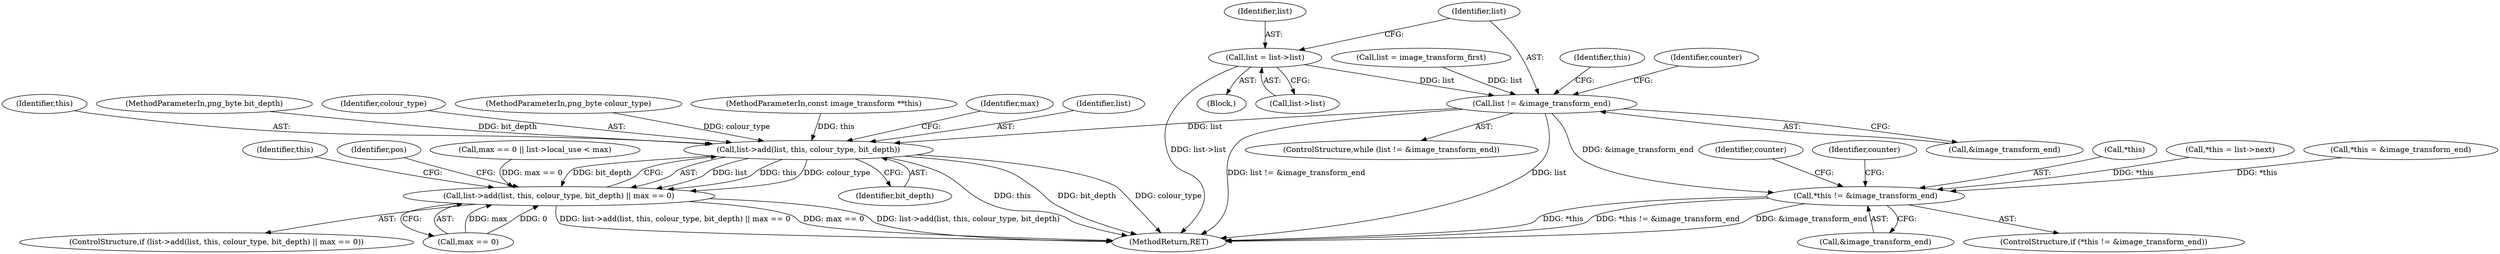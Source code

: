 digraph "0_Android_9d4853418ab2f754c2b63e091c29c5529b8b86ca_53@pointer" {
"1000252" [label="(Call,list = list->list)"];
"1000174" [label="(Call,list != &image_transform_end)"];
"1000202" [label="(Call,list->add(list, this, colour_type, bit_depth))"];
"1000201" [label="(Call,list->add(list, this, colour_type, bit_depth) || max == 0)"];
"1000258" [label="(Call,*this != &image_transform_end)"];
"1000268" [label="(Identifier,counter)"];
"1000206" [label="(Identifier,bit_depth)"];
"1000204" [label="(Identifier,this)"];
"1000235" [label="(Identifier,this)"];
"1000264" [label="(Identifier,counter)"];
"1000167" [label="(Call,list = image_transform_first)"];
"1000120" [label="(MethodParameterIn,png_byte bit_depth)"];
"1000205" [label="(Identifier,colour_type)"];
"1000174" [label="(Call,list != &image_transform_end)"];
"1000119" [label="(MethodParameterIn,png_byte colour_type)"];
"1000253" [label="(Identifier,list)"];
"1000213" [label="(Identifier,pos)"];
"1000178" [label="(Block,)"];
"1000258" [label="(Call,*this != &image_transform_end)"];
"1000113" [label="(MethodParameterIn,const image_transform **this)"];
"1000207" [label="(Call,max == 0)"];
"1000173" [label="(ControlStructure,while (list != &image_transform_end))"];
"1000190" [label="(Call,max == 0 || list->local_use < max)"];
"1000260" [label="(Identifier,this)"];
"1000254" [label="(Call,list->list)"];
"1000208" [label="(Identifier,max)"];
"1000176" [label="(Call,&image_transform_end)"];
"1000257" [label="(ControlStructure,if (*this != &image_transform_end))"];
"1000272" [label="(MethodReturn,RET)"];
"1000200" [label="(ControlStructure,if (list->add(list, this, colour_type, bit_depth) || max == 0))"];
"1000175" [label="(Identifier,list)"];
"1000259" [label="(Call,*this)"];
"1000183" [label="(Identifier,counter)"];
"1000201" [label="(Call,list->add(list, this, colour_type, bit_depth) || max == 0)"];
"1000261" [label="(Call,&image_transform_end)"];
"1000203" [label="(Identifier,list)"];
"1000252" [label="(Call,list = list->list)"];
"1000233" [label="(Call,*this = list->next)"];
"1000202" [label="(Call,list->add(list, this, colour_type, bit_depth))"];
"1000162" [label="(Call,*this = &image_transform_end)"];
"1000252" -> "1000178"  [label="AST: "];
"1000252" -> "1000254"  [label="CFG: "];
"1000253" -> "1000252"  [label="AST: "];
"1000254" -> "1000252"  [label="AST: "];
"1000175" -> "1000252"  [label="CFG: "];
"1000252" -> "1000272"  [label="DDG: list->list"];
"1000252" -> "1000174"  [label="DDG: list"];
"1000174" -> "1000173"  [label="AST: "];
"1000174" -> "1000176"  [label="CFG: "];
"1000175" -> "1000174"  [label="AST: "];
"1000176" -> "1000174"  [label="AST: "];
"1000183" -> "1000174"  [label="CFG: "];
"1000260" -> "1000174"  [label="CFG: "];
"1000174" -> "1000272"  [label="DDG: list != &image_transform_end"];
"1000174" -> "1000272"  [label="DDG: list"];
"1000167" -> "1000174"  [label="DDG: list"];
"1000174" -> "1000202"  [label="DDG: list"];
"1000174" -> "1000258"  [label="DDG: &image_transform_end"];
"1000202" -> "1000201"  [label="AST: "];
"1000202" -> "1000206"  [label="CFG: "];
"1000203" -> "1000202"  [label="AST: "];
"1000204" -> "1000202"  [label="AST: "];
"1000205" -> "1000202"  [label="AST: "];
"1000206" -> "1000202"  [label="AST: "];
"1000208" -> "1000202"  [label="CFG: "];
"1000201" -> "1000202"  [label="CFG: "];
"1000202" -> "1000272"  [label="DDG: bit_depth"];
"1000202" -> "1000272"  [label="DDG: colour_type"];
"1000202" -> "1000272"  [label="DDG: this"];
"1000202" -> "1000201"  [label="DDG: list"];
"1000202" -> "1000201"  [label="DDG: this"];
"1000202" -> "1000201"  [label="DDG: colour_type"];
"1000202" -> "1000201"  [label="DDG: bit_depth"];
"1000113" -> "1000202"  [label="DDG: this"];
"1000119" -> "1000202"  [label="DDG: colour_type"];
"1000120" -> "1000202"  [label="DDG: bit_depth"];
"1000201" -> "1000200"  [label="AST: "];
"1000201" -> "1000207"  [label="CFG: "];
"1000207" -> "1000201"  [label="AST: "];
"1000213" -> "1000201"  [label="CFG: "];
"1000235" -> "1000201"  [label="CFG: "];
"1000201" -> "1000272"  [label="DDG: list->add(list, this, colour_type, bit_depth) || max == 0"];
"1000201" -> "1000272"  [label="DDG: max == 0"];
"1000201" -> "1000272"  [label="DDG: list->add(list, this, colour_type, bit_depth)"];
"1000190" -> "1000201"  [label="DDG: max == 0"];
"1000207" -> "1000201"  [label="DDG: max"];
"1000207" -> "1000201"  [label="DDG: 0"];
"1000258" -> "1000257"  [label="AST: "];
"1000258" -> "1000261"  [label="CFG: "];
"1000259" -> "1000258"  [label="AST: "];
"1000261" -> "1000258"  [label="AST: "];
"1000264" -> "1000258"  [label="CFG: "];
"1000268" -> "1000258"  [label="CFG: "];
"1000258" -> "1000272"  [label="DDG: *this"];
"1000258" -> "1000272"  [label="DDG: *this != &image_transform_end"];
"1000258" -> "1000272"  [label="DDG: &image_transform_end"];
"1000233" -> "1000258"  [label="DDG: *this"];
"1000162" -> "1000258"  [label="DDG: *this"];
}
